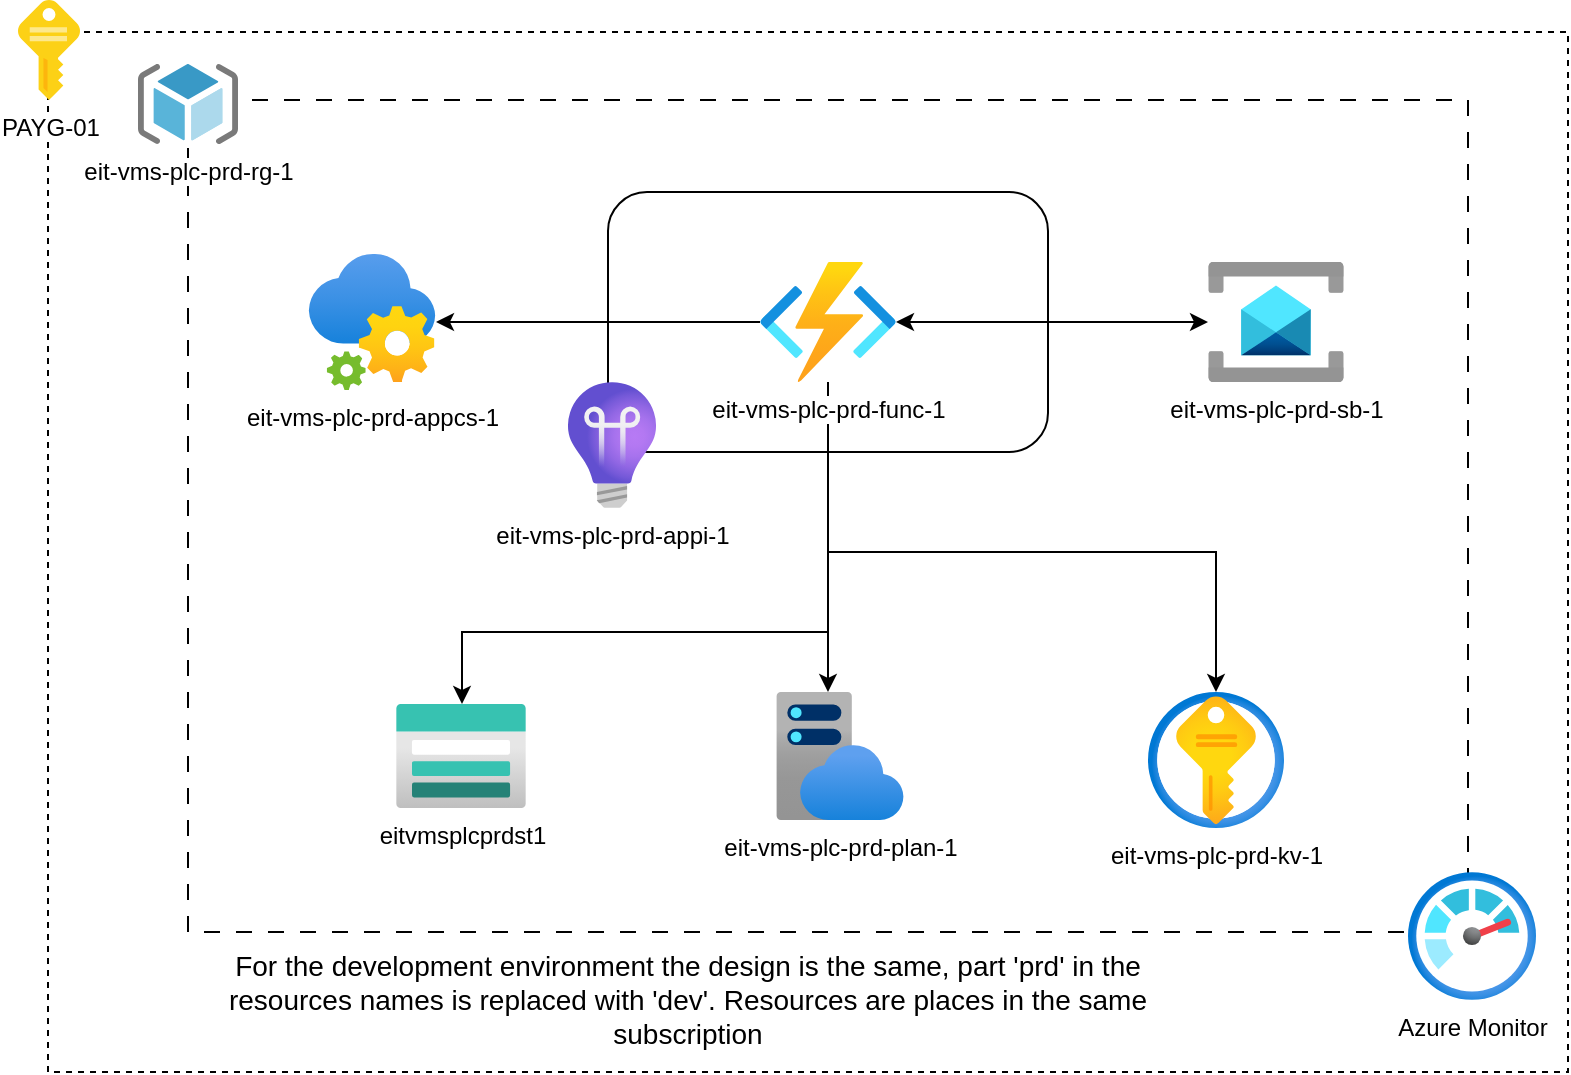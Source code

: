 <mxfile version="23.1.5" type="device">
  <diagram id="I_NZRvvyxYQ18id1Or9Y" name="Page-1">
    <mxGraphModel dx="1026" dy="648" grid="1" gridSize="10" guides="1" tooltips="1" connect="1" arrows="1" fold="1" page="1" pageScale="1" pageWidth="827" pageHeight="1169" math="0" shadow="0">
      <root>
        <mxCell id="0" />
        <mxCell id="1" parent="0" />
        <mxCell id="Gxp5gNr0jwAPQSZMOCmy-2" value="" style="rounded=0;whiteSpace=wrap;html=1;fillColor=none;dashed=1;" vertex="1" parent="1">
          <mxGeometry x="40" y="40" width="760" height="520" as="geometry" />
        </mxCell>
        <mxCell id="Gxp5gNr0jwAPQSZMOCmy-3" value="" style="rounded=0;whiteSpace=wrap;html=1;fillColor=none;dashed=1;dashPattern=8 8;" vertex="1" parent="1">
          <mxGeometry x="110" y="74" width="640" height="416" as="geometry" />
        </mxCell>
        <mxCell id="Gxp5gNr0jwAPQSZMOCmy-14" value="" style="rounded=1;whiteSpace=wrap;html=1;fillColor=none;" vertex="1" parent="1">
          <mxGeometry x="320" y="120" width="220" height="130" as="geometry" />
        </mxCell>
        <mxCell id="Gxp5gNr0jwAPQSZMOCmy-1" value="PAYG-01" style="image;sketch=0;aspect=fixed;html=1;points=[];align=center;fontSize=12;image=img/lib/mscae/Key.svg;" vertex="1" parent="1">
          <mxGeometry x="25" y="24" width="31" height="50" as="geometry" />
        </mxCell>
        <mxCell id="Gxp5gNr0jwAPQSZMOCmy-4" value="eit-vms-plc-prd-rg-1" style="image;sketch=0;aspect=fixed;html=1;points=[];align=center;fontSize=12;image=img/lib/mscae/ResourceGroup.svg;imageBackground=default;" vertex="1" parent="1">
          <mxGeometry x="85" y="56" width="50" height="40" as="geometry" />
        </mxCell>
        <mxCell id="Gxp5gNr0jwAPQSZMOCmy-6" value="eit-vms-plc-prd-plan-1" style="image;aspect=fixed;html=1;points=[];align=center;fontSize=12;image=img/lib/azure2/app_services/App_Service_Plans.svg;" vertex="1" parent="1">
          <mxGeometry x="404" y="370" width="64" height="64" as="geometry" />
        </mxCell>
        <mxCell id="Gxp5gNr0jwAPQSZMOCmy-10" style="edgeStyle=orthogonalEdgeStyle;rounded=0;orthogonalLoop=1;jettySize=auto;html=1;" edge="1" parent="1">
          <mxGeometry relative="1" as="geometry">
            <mxPoint x="430" y="215" as="sourcePoint" />
            <mxPoint x="430" y="370" as="targetPoint" />
            <Array as="points">
              <mxPoint x="430" y="330" />
              <mxPoint x="430" y="330" />
            </Array>
          </mxGeometry>
        </mxCell>
        <mxCell id="Gxp5gNr0jwAPQSZMOCmy-16" style="edgeStyle=orthogonalEdgeStyle;rounded=0;orthogonalLoop=1;jettySize=auto;html=1;startArrow=classic;startFill=1;" edge="1" parent="1" source="Gxp5gNr0jwAPQSZMOCmy-7" target="Gxp5gNr0jwAPQSZMOCmy-15">
          <mxGeometry relative="1" as="geometry" />
        </mxCell>
        <mxCell id="Gxp5gNr0jwAPQSZMOCmy-21" style="edgeStyle=orthogonalEdgeStyle;rounded=0;orthogonalLoop=1;jettySize=auto;html=1;" edge="1" parent="1">
          <mxGeometry relative="1" as="geometry">
            <mxPoint x="430" y="215" as="sourcePoint" />
            <mxPoint x="247" y="376" as="targetPoint" />
            <Array as="points">
              <mxPoint x="430" y="340" />
              <mxPoint x="247" y="340" />
            </Array>
          </mxGeometry>
        </mxCell>
        <mxCell id="Gxp5gNr0jwAPQSZMOCmy-22" style="edgeStyle=orthogonalEdgeStyle;rounded=0;orthogonalLoop=1;jettySize=auto;html=1;" edge="1" parent="1">
          <mxGeometry relative="1" as="geometry">
            <mxPoint x="430" y="215" as="sourcePoint" />
            <mxPoint x="624" y="370" as="targetPoint" />
            <Array as="points">
              <mxPoint x="430" y="300" />
              <mxPoint x="624" y="300" />
            </Array>
          </mxGeometry>
        </mxCell>
        <mxCell id="Gxp5gNr0jwAPQSZMOCmy-24" style="edgeStyle=orthogonalEdgeStyle;rounded=0;orthogonalLoop=1;jettySize=auto;html=1;" edge="1" parent="1" source="Gxp5gNr0jwAPQSZMOCmy-7" target="Gxp5gNr0jwAPQSZMOCmy-23">
          <mxGeometry relative="1" as="geometry" />
        </mxCell>
        <mxCell id="Gxp5gNr0jwAPQSZMOCmy-7" value="eit-vms-plc-prd-func-1" style="image;aspect=fixed;html=1;points=[];align=center;fontSize=12;image=img/lib/azure2/compute/Function_Apps.svg;" vertex="1" parent="1">
          <mxGeometry x="396" y="155" width="68" height="60" as="geometry" />
        </mxCell>
        <mxCell id="Gxp5gNr0jwAPQSZMOCmy-8" value="eitvmsplcprdst1" style="image;aspect=fixed;html=1;points=[];align=center;fontSize=12;image=img/lib/azure2/storage/Storage_Accounts.svg;" vertex="1" parent="1">
          <mxGeometry x="214" y="376" width="65" height="52" as="geometry" />
        </mxCell>
        <mxCell id="Gxp5gNr0jwAPQSZMOCmy-12" value="Azure Monitor" style="image;aspect=fixed;html=1;points=[];align=center;fontSize=12;image=img/lib/azure2/management_governance/Monitor.svg;" vertex="1" parent="1">
          <mxGeometry x="720" y="460" width="64" height="64" as="geometry" />
        </mxCell>
        <mxCell id="Gxp5gNr0jwAPQSZMOCmy-13" value="eit-vms-plc-prd-appi-1" style="image;aspect=fixed;html=1;points=[];align=center;fontSize=12;image=img/lib/azure2/devops/Application_Insights.svg;" vertex="1" parent="1">
          <mxGeometry x="300" y="215" width="44" height="63" as="geometry" />
        </mxCell>
        <mxCell id="Gxp5gNr0jwAPQSZMOCmy-15" value="eit-vms-plc-prd-sb-1" style="image;aspect=fixed;html=1;points=[];align=center;fontSize=12;image=img/lib/azure2/integration/Service_Bus.svg;" vertex="1" parent="1">
          <mxGeometry x="620" y="155" width="68" height="60" as="geometry" />
        </mxCell>
        <mxCell id="Gxp5gNr0jwAPQSZMOCmy-17" value="eit-vms-plc-prd-kv-1" style="image;aspect=fixed;html=1;points=[];align=center;fontSize=12;image=img/lib/azure2/security/Key_Vaults.svg;" vertex="1" parent="1">
          <mxGeometry x="590" y="370" width="68" height="68" as="geometry" />
        </mxCell>
        <mxCell id="Gxp5gNr0jwAPQSZMOCmy-23" value="eit-vms-plc-prd-appcs-1" style="image;aspect=fixed;html=1;points=[];align=center;fontSize=12;image=img/lib/azure2/integration/App_Configuration.svg;" vertex="1" parent="1">
          <mxGeometry x="170" y="151" width="64" height="68" as="geometry" />
        </mxCell>
        <mxCell id="Gxp5gNr0jwAPQSZMOCmy-28" value="&lt;font style=&quot;font-size: 14px;&quot;&gt;For the development environment the design is the same, part &#39;prd&#39; in the resources names is replaced with &#39;dev&#39;. Resources are places in the same subscription&lt;/font&gt;" style="text;html=1;align=center;verticalAlign=middle;whiteSpace=wrap;rounded=0;" vertex="1" parent="1">
          <mxGeometry x="110" y="509" width="500" height="30" as="geometry" />
        </mxCell>
      </root>
    </mxGraphModel>
  </diagram>
</mxfile>
